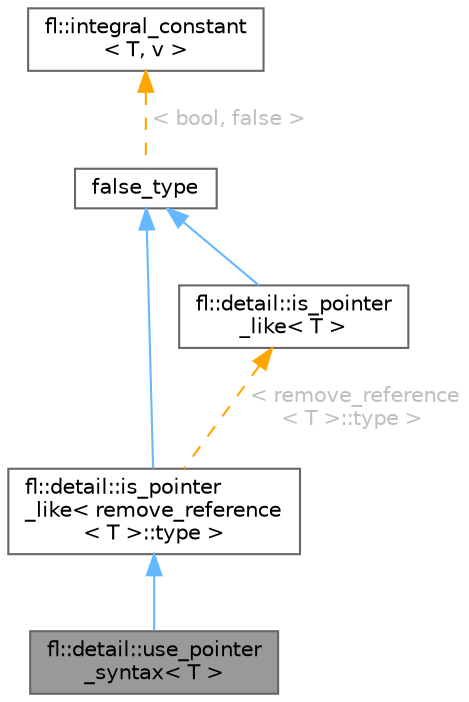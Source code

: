 digraph "fl::detail::use_pointer_syntax&lt; T &gt;"
{
 // INTERACTIVE_SVG=YES
 // LATEX_PDF_SIZE
  bgcolor="transparent";
  edge [fontname=Helvetica,fontsize=10,labelfontname=Helvetica,labelfontsize=10];
  node [fontname=Helvetica,fontsize=10,shape=box,height=0.2,width=0.4];
  Node1 [id="Node000001",label="fl::detail::use_pointer\l_syntax\< T \>",height=0.2,width=0.4,color="gray40", fillcolor="grey60", style="filled", fontcolor="black",tooltip=" "];
  Node2 -> Node1 [id="edge1_Node000001_Node000002",dir="back",color="steelblue1",style="solid",tooltip=" "];
  Node2 [id="Node000002",label="fl::detail::is_pointer\l_like\< remove_reference\l\< T \>::type \>",height=0.2,width=0.4,color="gray40", fillcolor="white", style="filled",URL="$d4/dc1/structfl_1_1detail_1_1is__pointer__like.html",tooltip=" "];
  Node3 -> Node2 [id="edge2_Node000002_Node000003",dir="back",color="steelblue1",style="solid",tooltip=" "];
  Node3 [id="Node000003",label="false_type",height=0.2,width=0.4,color="gray40", fillcolor="white", style="filled",URL="$d1/d55/structfl_1_1integral__constant.html",tooltip=" "];
  Node4 -> Node3 [id="edge3_Node000003_Node000004",dir="back",color="orange",style="dashed",tooltip=" ",label=" \< bool, false \>",fontcolor="grey" ];
  Node4 [id="Node000004",label="fl::integral_constant\l\< T, v \>",height=0.2,width=0.4,color="gray40", fillcolor="white", style="filled",URL="$d1/d55/structfl_1_1integral__constant.html",tooltip=" "];
  Node5 -> Node2 [id="edge4_Node000002_Node000005",dir="back",color="orange",style="dashed",tooltip=" ",label=" \< remove_reference\l\< T \>::type \>",fontcolor="grey" ];
  Node5 [id="Node000005",label="fl::detail::is_pointer\l_like\< T \>",height=0.2,width=0.4,color="gray40", fillcolor="white", style="filled",URL="$d4/dc1/structfl_1_1detail_1_1is__pointer__like.html",tooltip=" "];
  Node3 -> Node5 [id="edge5_Node000005_Node000003",dir="back",color="steelblue1",style="solid",tooltip=" "];
}
